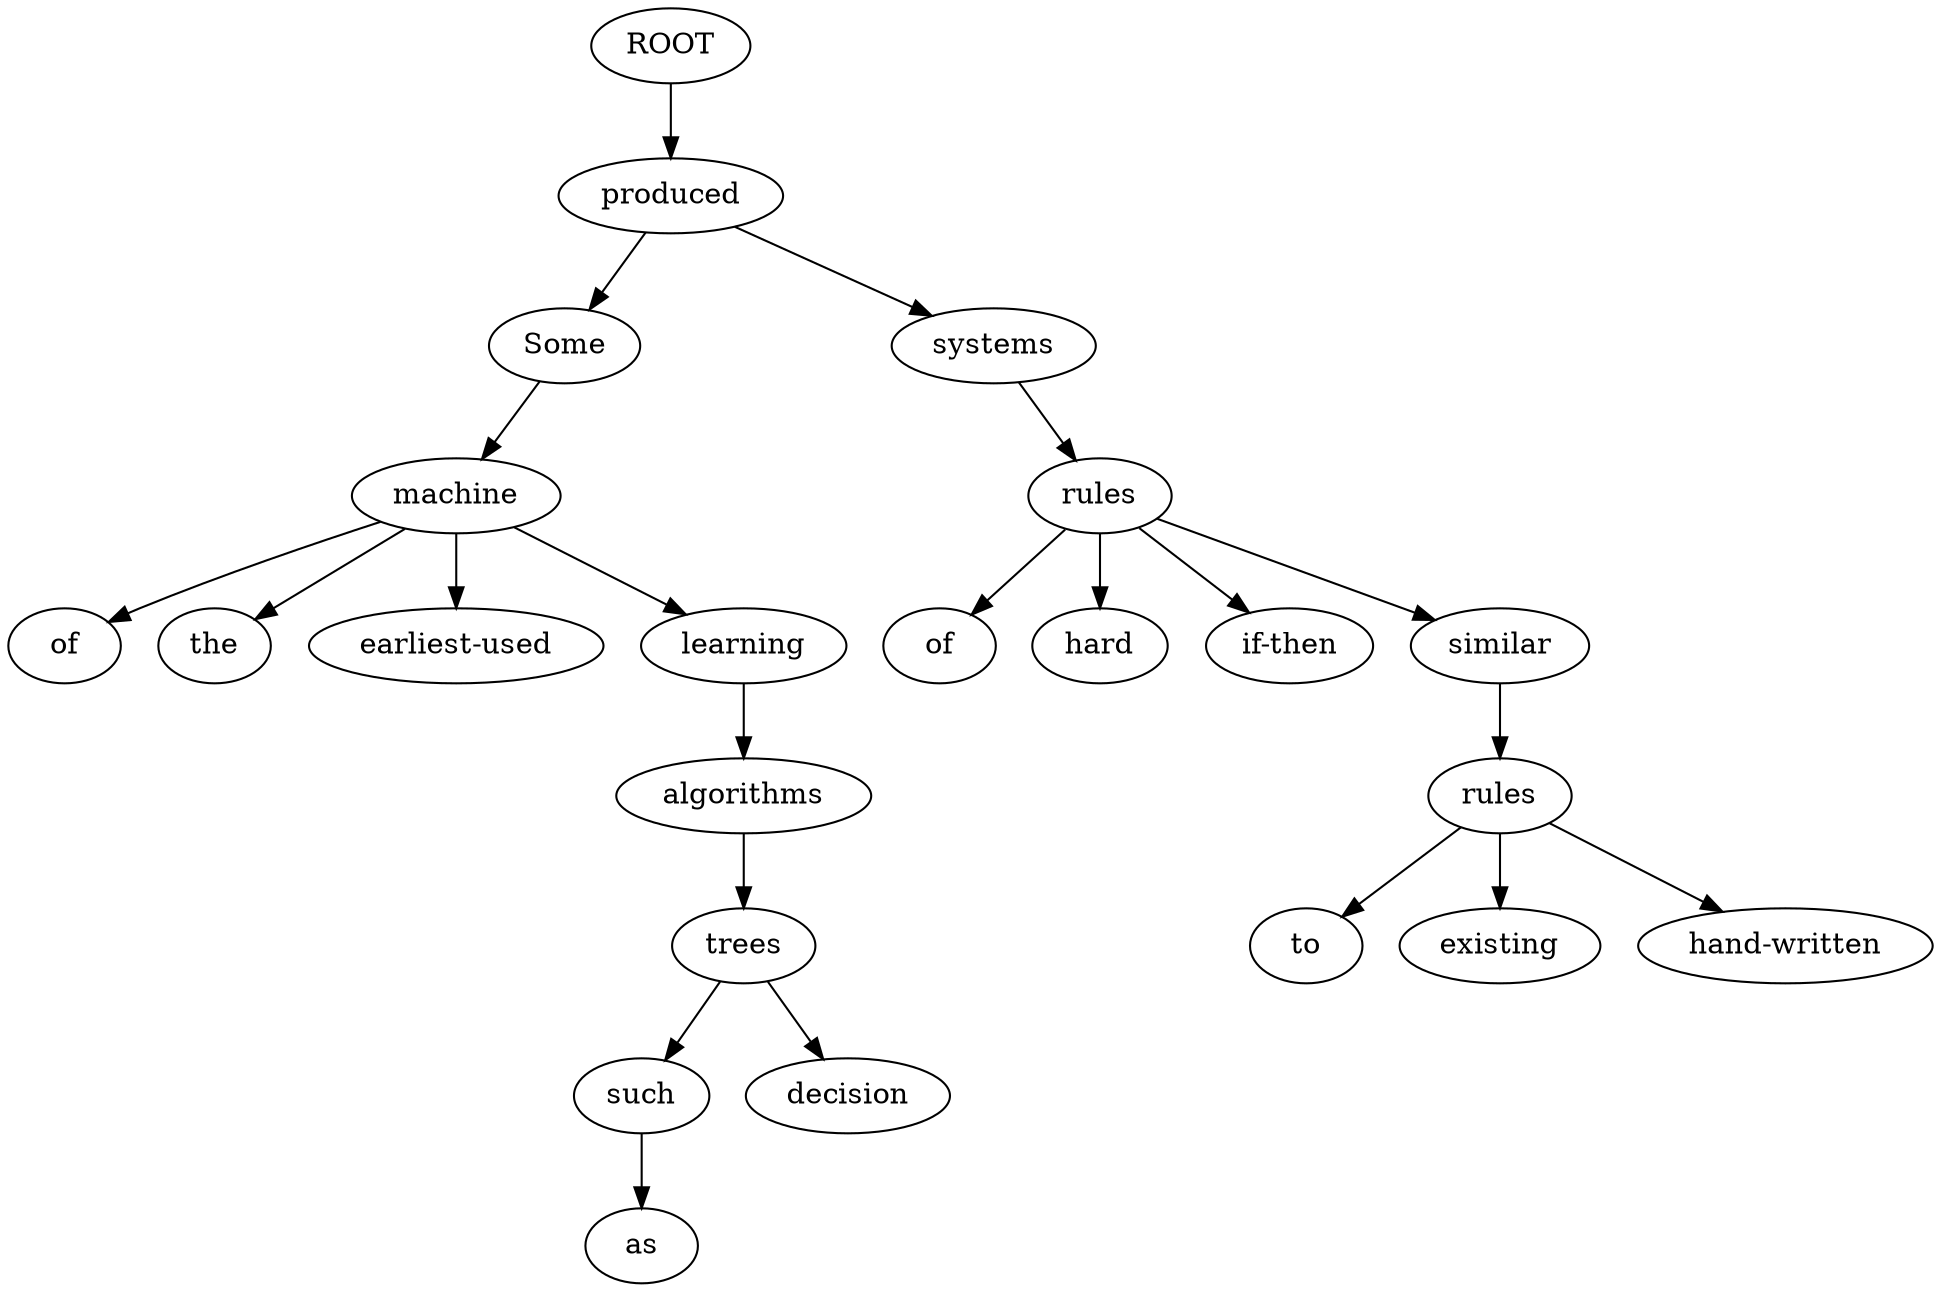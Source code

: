 digraph graph19 {
	node0 [label="ROOT"];
	node1 [label="Some"];
	node2 [label="of"];
	node3 [label="the"];
	node4 [label="earliest-used"];
	node5 [label="machine"];
	node6 [label="learning"];
	node7 [label="algorithms"];
	node9 [label="such"];
	node10 [label="as"];
	node11 [label="decision"];
	node12 [label="trees"];
	node14 [label="produced"];
	node15 [label="systems"];
	node16 [label="of"];
	node17 [label="hard"];
	node18 [label="if-then"];
	node19 [label="rules"];
	node20 [label="similar"];
	node21 [label="to"];
	node22 [label="existing"];
	node23 [label="hand-written"];
	node24 [label="rules"];
	node0 -> node14;
	node14 -> node1;
	node5 -> node2;
	node5 -> node3;
	node5 -> node4;
	node1 -> node5;
	node5 -> node6;
	node6 -> node7;
	node12 -> node9;
	node9 -> node10;
	node12 -> node11;
	node7 -> node12;
	node14 -> node15;
	node19 -> node16;
	node19 -> node17;
	node19 -> node18;
	node15 -> node19;
	node19 -> node20;
	node24 -> node21;
	node24 -> node22;
	node24 -> node23;
	node20 -> node24;
}

